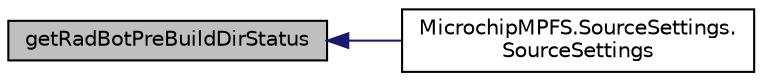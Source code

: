digraph "getRadBotPreBuildDirStatus"
{
  edge [fontname="Helvetica",fontsize="10",labelfontname="Helvetica",labelfontsize="10"];
  node [fontname="Helvetica",fontsize="10",shape=record];
  rankdir="LR";
  Node1 [label="getRadBotPreBuildDirStatus",height=0.2,width=0.4,color="black", fillcolor="grey75", style="filled", fontcolor="black"];
  Node1 -> Node2 [dir="back",color="midnightblue",fontsize="10",style="solid",fontname="Helvetica"];
  Node2 [label="MicrochipMPFS.SourceSettings.\lSourceSettings",height=0.2,width=0.4,color="black", fillcolor="white", style="filled",URL="$class_microchip_m_p_f_s_1_1_source_settings.html#a9e970466b8f41a765730ab26df9df9bb"];
}
